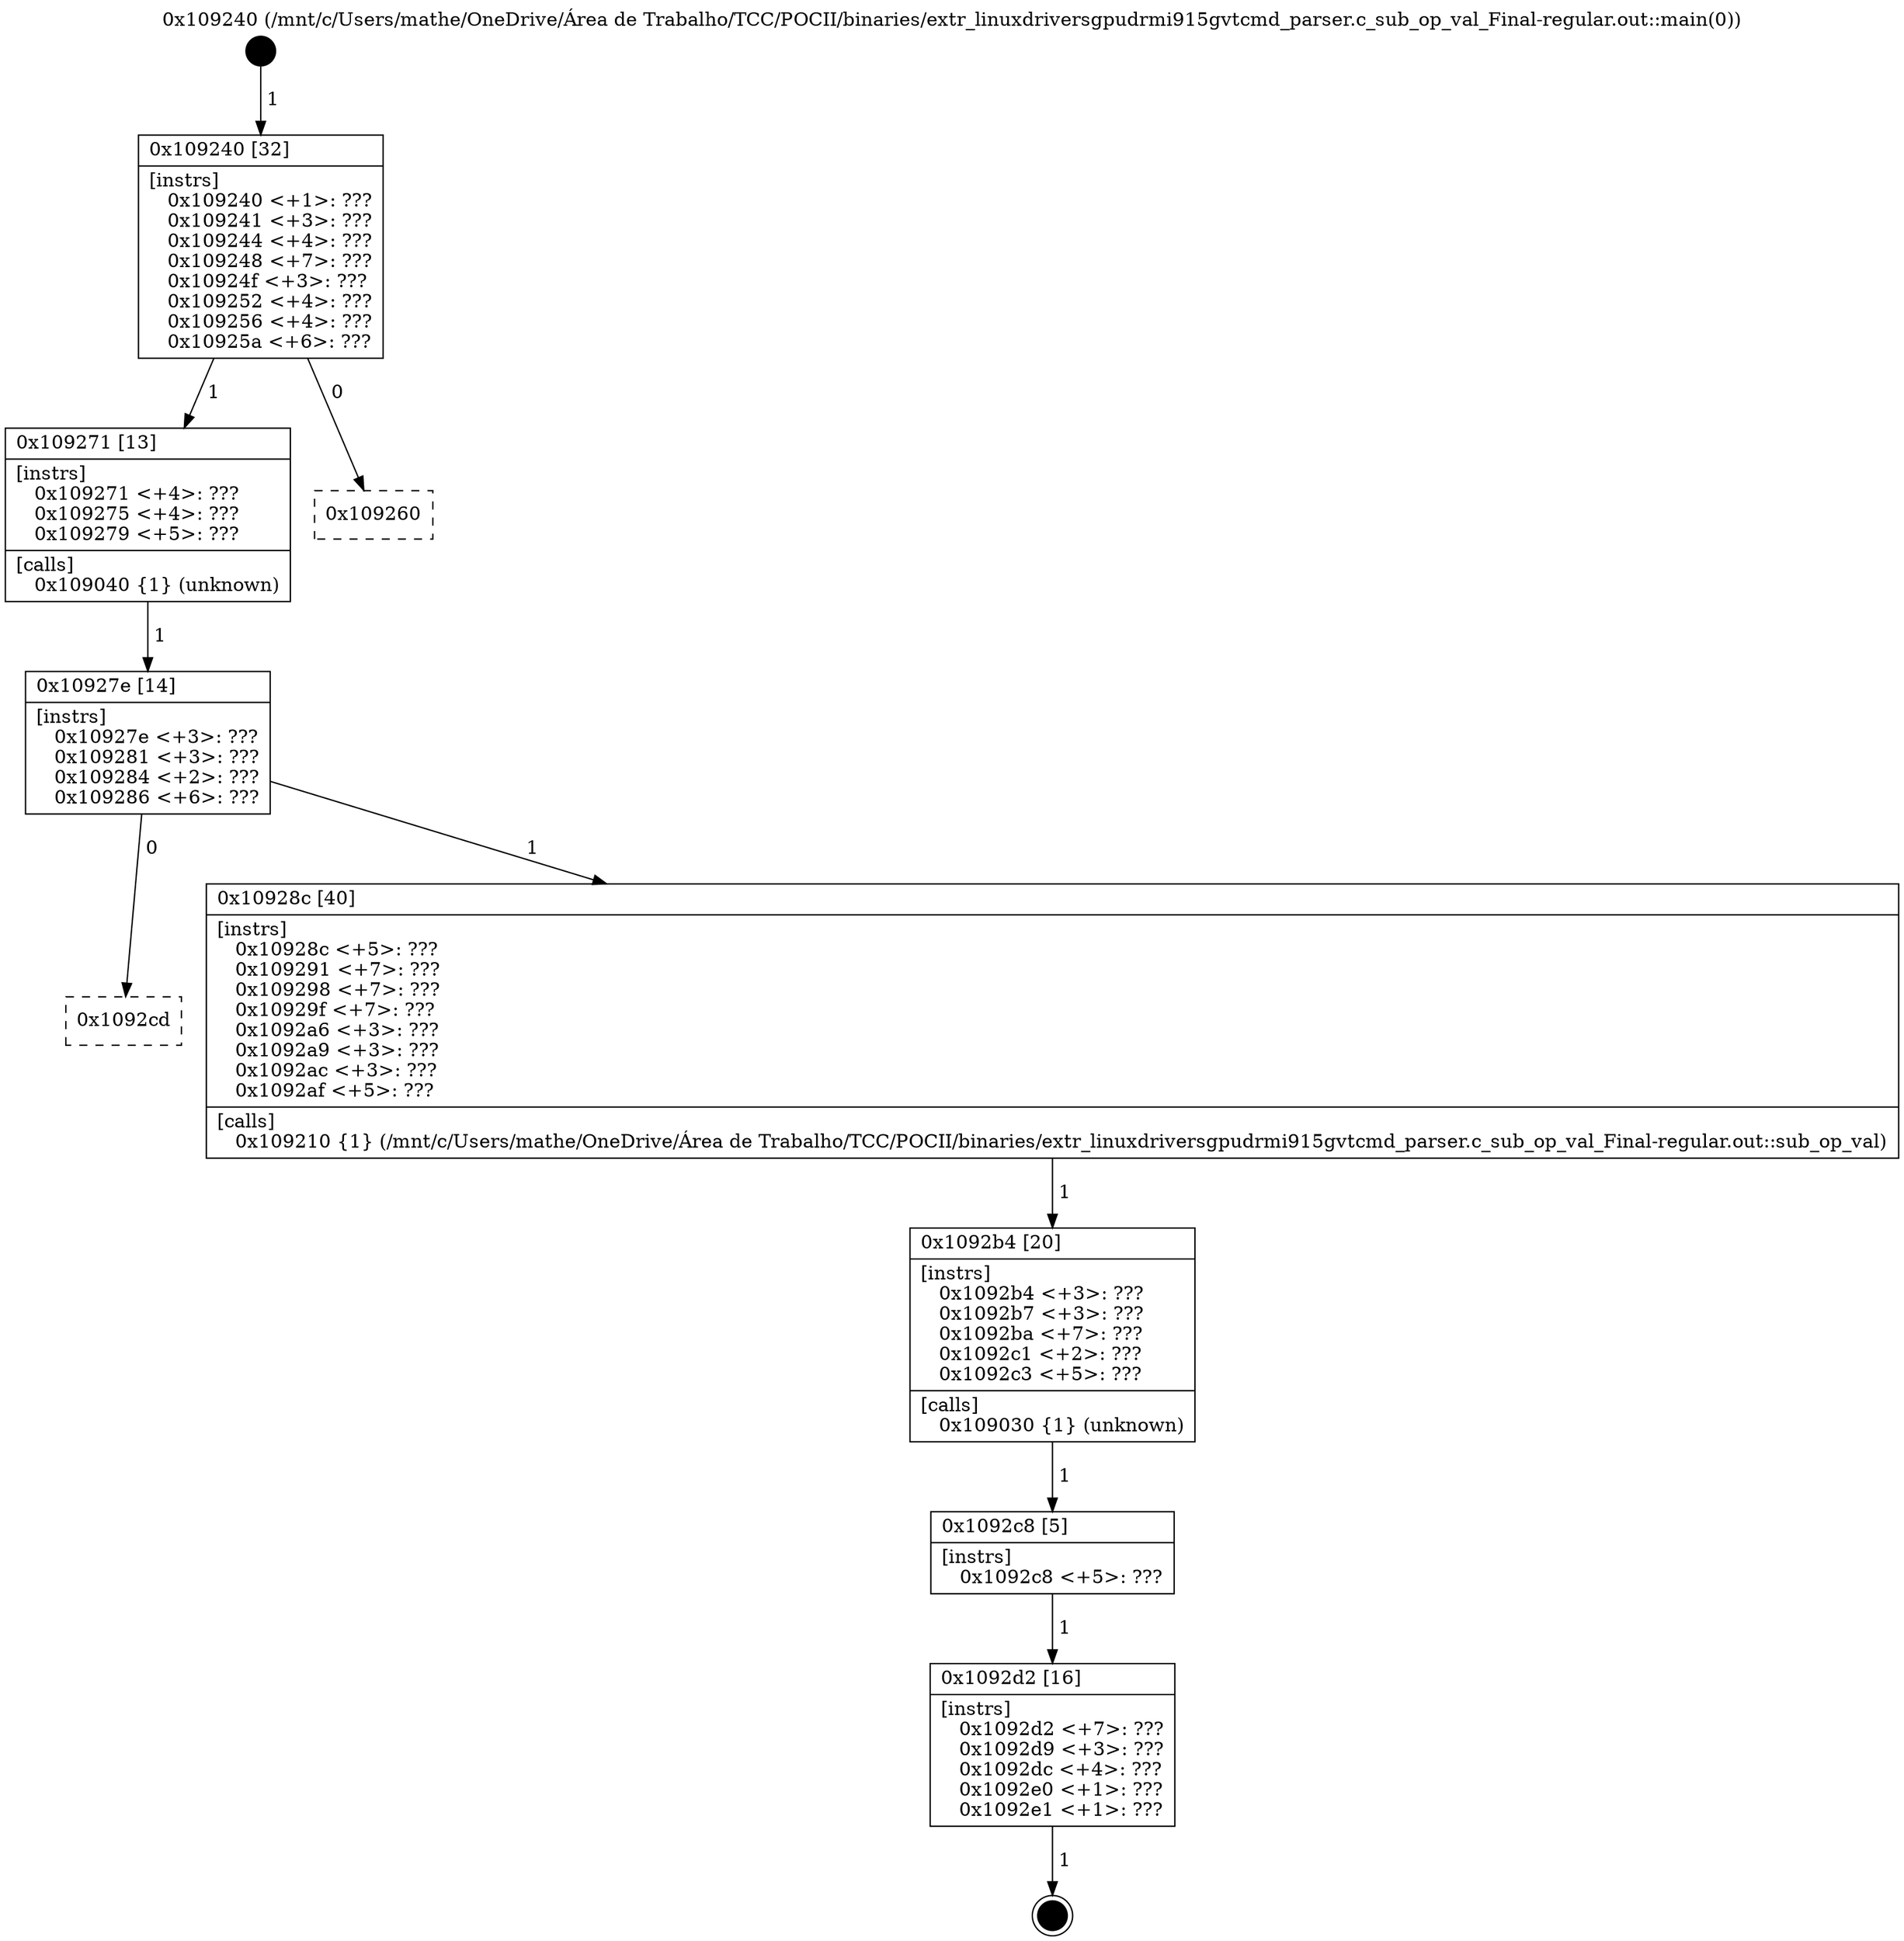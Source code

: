 digraph "0x109240" {
  label = "0x109240 (/mnt/c/Users/mathe/OneDrive/Área de Trabalho/TCC/POCII/binaries/extr_linuxdriversgpudrmi915gvtcmd_parser.c_sub_op_val_Final-regular.out::main(0))"
  labelloc = "t"
  node[shape=record]

  Entry [label="",width=0.3,height=0.3,shape=circle,fillcolor=black,style=filled]
  "0x109240" [label="{
     0x109240 [32]\l
     | [instrs]\l
     &nbsp;&nbsp;0x109240 \<+1\>: ???\l
     &nbsp;&nbsp;0x109241 \<+3\>: ???\l
     &nbsp;&nbsp;0x109244 \<+4\>: ???\l
     &nbsp;&nbsp;0x109248 \<+7\>: ???\l
     &nbsp;&nbsp;0x10924f \<+3\>: ???\l
     &nbsp;&nbsp;0x109252 \<+4\>: ???\l
     &nbsp;&nbsp;0x109256 \<+4\>: ???\l
     &nbsp;&nbsp;0x10925a \<+6\>: ???\l
  }"]
  "0x109271" [label="{
     0x109271 [13]\l
     | [instrs]\l
     &nbsp;&nbsp;0x109271 \<+4\>: ???\l
     &nbsp;&nbsp;0x109275 \<+4\>: ???\l
     &nbsp;&nbsp;0x109279 \<+5\>: ???\l
     | [calls]\l
     &nbsp;&nbsp;0x109040 \{1\} (unknown)\l
  }"]
  "0x109260" [label="{
     0x109260\l
  }", style=dashed]
  "0x10927e" [label="{
     0x10927e [14]\l
     | [instrs]\l
     &nbsp;&nbsp;0x10927e \<+3\>: ???\l
     &nbsp;&nbsp;0x109281 \<+3\>: ???\l
     &nbsp;&nbsp;0x109284 \<+2\>: ???\l
     &nbsp;&nbsp;0x109286 \<+6\>: ???\l
  }"]
  "0x1092cd" [label="{
     0x1092cd\l
  }", style=dashed]
  "0x10928c" [label="{
     0x10928c [40]\l
     | [instrs]\l
     &nbsp;&nbsp;0x10928c \<+5\>: ???\l
     &nbsp;&nbsp;0x109291 \<+7\>: ???\l
     &nbsp;&nbsp;0x109298 \<+7\>: ???\l
     &nbsp;&nbsp;0x10929f \<+7\>: ???\l
     &nbsp;&nbsp;0x1092a6 \<+3\>: ???\l
     &nbsp;&nbsp;0x1092a9 \<+3\>: ???\l
     &nbsp;&nbsp;0x1092ac \<+3\>: ???\l
     &nbsp;&nbsp;0x1092af \<+5\>: ???\l
     | [calls]\l
     &nbsp;&nbsp;0x109210 \{1\} (/mnt/c/Users/mathe/OneDrive/Área de Trabalho/TCC/POCII/binaries/extr_linuxdriversgpudrmi915gvtcmd_parser.c_sub_op_val_Final-regular.out::sub_op_val)\l
  }"]
  Exit [label="",width=0.3,height=0.3,shape=circle,fillcolor=black,style=filled,peripheries=2]
  "0x1092b4" [label="{
     0x1092b4 [20]\l
     | [instrs]\l
     &nbsp;&nbsp;0x1092b4 \<+3\>: ???\l
     &nbsp;&nbsp;0x1092b7 \<+3\>: ???\l
     &nbsp;&nbsp;0x1092ba \<+7\>: ???\l
     &nbsp;&nbsp;0x1092c1 \<+2\>: ???\l
     &nbsp;&nbsp;0x1092c3 \<+5\>: ???\l
     | [calls]\l
     &nbsp;&nbsp;0x109030 \{1\} (unknown)\l
  }"]
  "0x1092c8" [label="{
     0x1092c8 [5]\l
     | [instrs]\l
     &nbsp;&nbsp;0x1092c8 \<+5\>: ???\l
  }"]
  "0x1092d2" [label="{
     0x1092d2 [16]\l
     | [instrs]\l
     &nbsp;&nbsp;0x1092d2 \<+7\>: ???\l
     &nbsp;&nbsp;0x1092d9 \<+3\>: ???\l
     &nbsp;&nbsp;0x1092dc \<+4\>: ???\l
     &nbsp;&nbsp;0x1092e0 \<+1\>: ???\l
     &nbsp;&nbsp;0x1092e1 \<+1\>: ???\l
  }"]
  Entry -> "0x109240" [label=" 1"]
  "0x109240" -> "0x109271" [label=" 1"]
  "0x109240" -> "0x109260" [label=" 0"]
  "0x109271" -> "0x10927e" [label=" 1"]
  "0x10927e" -> "0x1092cd" [label=" 0"]
  "0x10927e" -> "0x10928c" [label=" 1"]
  "0x1092d2" -> Exit [label=" 1"]
  "0x10928c" -> "0x1092b4" [label=" 1"]
  "0x1092b4" -> "0x1092c8" [label=" 1"]
  "0x1092c8" -> "0x1092d2" [label=" 1"]
}
